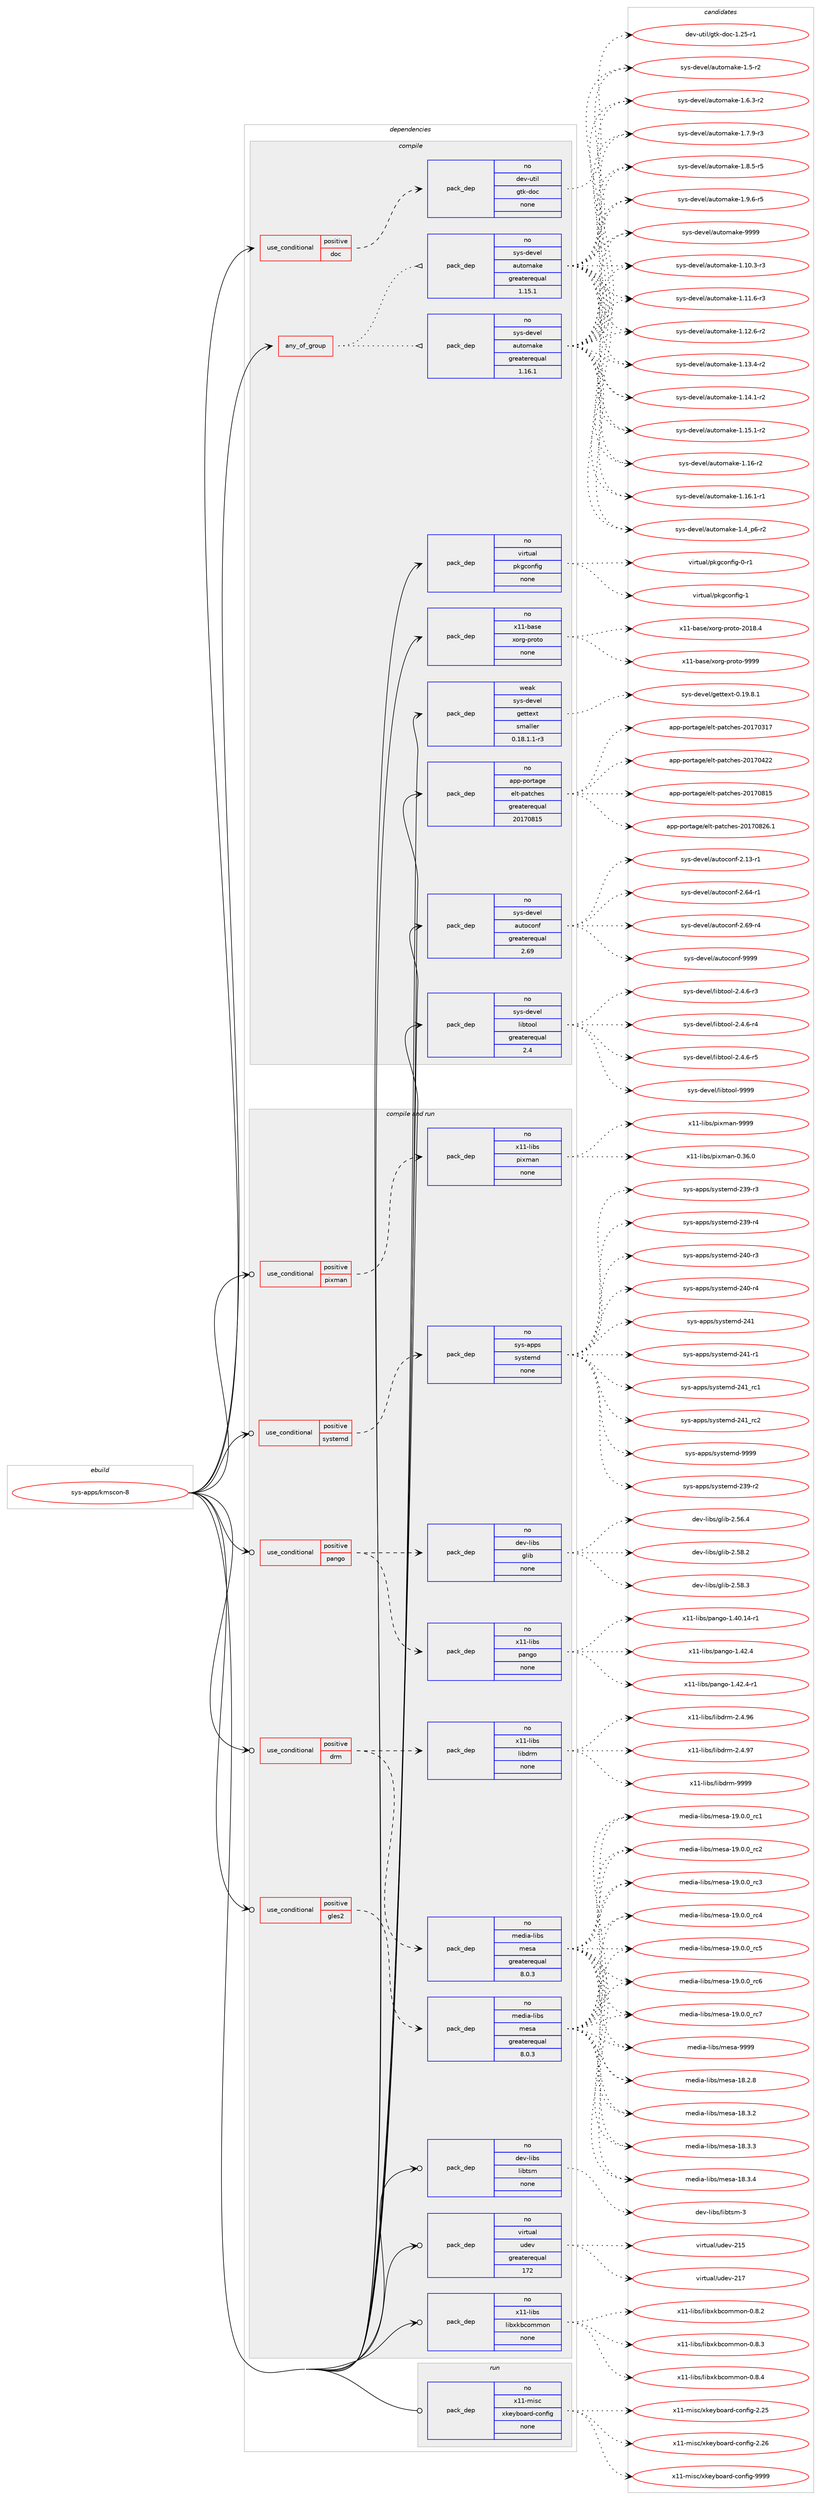 digraph prolog {

# *************
# Graph options
# *************

newrank=true;
concentrate=true;
compound=true;
graph [rankdir=LR,fontname=Helvetica,fontsize=10,ranksep=1.5];#, ranksep=2.5, nodesep=0.2];
edge  [arrowhead=vee];
node  [fontname=Helvetica,fontsize=10];

# **********
# The ebuild
# **********

subgraph cluster_leftcol {
color=gray;
rank=same;
label=<<i>ebuild</i>>;
id [label="sys-apps/kmscon-8", color=red, width=4, href="../sys-apps/kmscon-8.svg"];
}

# ****************
# The dependencies
# ****************

subgraph cluster_midcol {
color=gray;
label=<<i>dependencies</i>>;
subgraph cluster_compile {
fillcolor="#eeeeee";
style=filled;
label=<<i>compile</i>>;
subgraph any27129 {
dependency1712189 [label=<<TABLE BORDER="0" CELLBORDER="1" CELLSPACING="0" CELLPADDING="4"><TR><TD CELLPADDING="10">any_of_group</TD></TR></TABLE>>, shape=none, color=red];subgraph pack1227764 {
dependency1712190 [label=<<TABLE BORDER="0" CELLBORDER="1" CELLSPACING="0" CELLPADDING="4" WIDTH="220"><TR><TD ROWSPAN="6" CELLPADDING="30">pack_dep</TD></TR><TR><TD WIDTH="110">no</TD></TR><TR><TD>sys-devel</TD></TR><TR><TD>automake</TD></TR><TR><TD>greaterequal</TD></TR><TR><TD>1.16.1</TD></TR></TABLE>>, shape=none, color=blue];
}
dependency1712189:e -> dependency1712190:w [weight=20,style="dotted",arrowhead="oinv"];
subgraph pack1227765 {
dependency1712191 [label=<<TABLE BORDER="0" CELLBORDER="1" CELLSPACING="0" CELLPADDING="4" WIDTH="220"><TR><TD ROWSPAN="6" CELLPADDING="30">pack_dep</TD></TR><TR><TD WIDTH="110">no</TD></TR><TR><TD>sys-devel</TD></TR><TR><TD>automake</TD></TR><TR><TD>greaterequal</TD></TR><TR><TD>1.15.1</TD></TR></TABLE>>, shape=none, color=blue];
}
dependency1712189:e -> dependency1712191:w [weight=20,style="dotted",arrowhead="oinv"];
}
id:e -> dependency1712189:w [weight=20,style="solid",arrowhead="vee"];
subgraph cond456431 {
dependency1712192 [label=<<TABLE BORDER="0" CELLBORDER="1" CELLSPACING="0" CELLPADDING="4"><TR><TD ROWSPAN="3" CELLPADDING="10">use_conditional</TD></TR><TR><TD>positive</TD></TR><TR><TD>doc</TD></TR></TABLE>>, shape=none, color=red];
subgraph pack1227766 {
dependency1712193 [label=<<TABLE BORDER="0" CELLBORDER="1" CELLSPACING="0" CELLPADDING="4" WIDTH="220"><TR><TD ROWSPAN="6" CELLPADDING="30">pack_dep</TD></TR><TR><TD WIDTH="110">no</TD></TR><TR><TD>dev-util</TD></TR><TR><TD>gtk-doc</TD></TR><TR><TD>none</TD></TR><TR><TD></TD></TR></TABLE>>, shape=none, color=blue];
}
dependency1712192:e -> dependency1712193:w [weight=20,style="dashed",arrowhead="vee"];
}
id:e -> dependency1712192:w [weight=20,style="solid",arrowhead="vee"];
subgraph pack1227767 {
dependency1712194 [label=<<TABLE BORDER="0" CELLBORDER="1" CELLSPACING="0" CELLPADDING="4" WIDTH="220"><TR><TD ROWSPAN="6" CELLPADDING="30">pack_dep</TD></TR><TR><TD WIDTH="110">no</TD></TR><TR><TD>app-portage</TD></TR><TR><TD>elt-patches</TD></TR><TR><TD>greaterequal</TD></TR><TR><TD>20170815</TD></TR></TABLE>>, shape=none, color=blue];
}
id:e -> dependency1712194:w [weight=20,style="solid",arrowhead="vee"];
subgraph pack1227768 {
dependency1712195 [label=<<TABLE BORDER="0" CELLBORDER="1" CELLSPACING="0" CELLPADDING="4" WIDTH="220"><TR><TD ROWSPAN="6" CELLPADDING="30">pack_dep</TD></TR><TR><TD WIDTH="110">no</TD></TR><TR><TD>sys-devel</TD></TR><TR><TD>autoconf</TD></TR><TR><TD>greaterequal</TD></TR><TR><TD>2.69</TD></TR></TABLE>>, shape=none, color=blue];
}
id:e -> dependency1712195:w [weight=20,style="solid",arrowhead="vee"];
subgraph pack1227769 {
dependency1712196 [label=<<TABLE BORDER="0" CELLBORDER="1" CELLSPACING="0" CELLPADDING="4" WIDTH="220"><TR><TD ROWSPAN="6" CELLPADDING="30">pack_dep</TD></TR><TR><TD WIDTH="110">no</TD></TR><TR><TD>sys-devel</TD></TR><TR><TD>libtool</TD></TR><TR><TD>greaterequal</TD></TR><TR><TD>2.4</TD></TR></TABLE>>, shape=none, color=blue];
}
id:e -> dependency1712196:w [weight=20,style="solid",arrowhead="vee"];
subgraph pack1227770 {
dependency1712197 [label=<<TABLE BORDER="0" CELLBORDER="1" CELLSPACING="0" CELLPADDING="4" WIDTH="220"><TR><TD ROWSPAN="6" CELLPADDING="30">pack_dep</TD></TR><TR><TD WIDTH="110">no</TD></TR><TR><TD>virtual</TD></TR><TR><TD>pkgconfig</TD></TR><TR><TD>none</TD></TR><TR><TD></TD></TR></TABLE>>, shape=none, color=blue];
}
id:e -> dependency1712197:w [weight=20,style="solid",arrowhead="vee"];
subgraph pack1227771 {
dependency1712198 [label=<<TABLE BORDER="0" CELLBORDER="1" CELLSPACING="0" CELLPADDING="4" WIDTH="220"><TR><TD ROWSPAN="6" CELLPADDING="30">pack_dep</TD></TR><TR><TD WIDTH="110">no</TD></TR><TR><TD>x11-base</TD></TR><TR><TD>xorg-proto</TD></TR><TR><TD>none</TD></TR><TR><TD></TD></TR></TABLE>>, shape=none, color=blue];
}
id:e -> dependency1712198:w [weight=20,style="solid",arrowhead="vee"];
subgraph pack1227772 {
dependency1712199 [label=<<TABLE BORDER="0" CELLBORDER="1" CELLSPACING="0" CELLPADDING="4" WIDTH="220"><TR><TD ROWSPAN="6" CELLPADDING="30">pack_dep</TD></TR><TR><TD WIDTH="110">weak</TD></TR><TR><TD>sys-devel</TD></TR><TR><TD>gettext</TD></TR><TR><TD>smaller</TD></TR><TR><TD>0.18.1.1-r3</TD></TR></TABLE>>, shape=none, color=blue];
}
id:e -> dependency1712199:w [weight=20,style="solid",arrowhead="vee"];
}
subgraph cluster_compileandrun {
fillcolor="#eeeeee";
style=filled;
label=<<i>compile and run</i>>;
subgraph cond456432 {
dependency1712200 [label=<<TABLE BORDER="0" CELLBORDER="1" CELLSPACING="0" CELLPADDING="4"><TR><TD ROWSPAN="3" CELLPADDING="10">use_conditional</TD></TR><TR><TD>positive</TD></TR><TR><TD>drm</TD></TR></TABLE>>, shape=none, color=red];
subgraph pack1227773 {
dependency1712201 [label=<<TABLE BORDER="0" CELLBORDER="1" CELLSPACING="0" CELLPADDING="4" WIDTH="220"><TR><TD ROWSPAN="6" CELLPADDING="30">pack_dep</TD></TR><TR><TD WIDTH="110">no</TD></TR><TR><TD>x11-libs</TD></TR><TR><TD>libdrm</TD></TR><TR><TD>none</TD></TR><TR><TD></TD></TR></TABLE>>, shape=none, color=blue];
}
dependency1712200:e -> dependency1712201:w [weight=20,style="dashed",arrowhead="vee"];
subgraph pack1227774 {
dependency1712202 [label=<<TABLE BORDER="0" CELLBORDER="1" CELLSPACING="0" CELLPADDING="4" WIDTH="220"><TR><TD ROWSPAN="6" CELLPADDING="30">pack_dep</TD></TR><TR><TD WIDTH="110">no</TD></TR><TR><TD>media-libs</TD></TR><TR><TD>mesa</TD></TR><TR><TD>greaterequal</TD></TR><TR><TD>8.0.3</TD></TR></TABLE>>, shape=none, color=blue];
}
dependency1712200:e -> dependency1712202:w [weight=20,style="dashed",arrowhead="vee"];
}
id:e -> dependency1712200:w [weight=20,style="solid",arrowhead="odotvee"];
subgraph cond456433 {
dependency1712203 [label=<<TABLE BORDER="0" CELLBORDER="1" CELLSPACING="0" CELLPADDING="4"><TR><TD ROWSPAN="3" CELLPADDING="10">use_conditional</TD></TR><TR><TD>positive</TD></TR><TR><TD>gles2</TD></TR></TABLE>>, shape=none, color=red];
subgraph pack1227775 {
dependency1712204 [label=<<TABLE BORDER="0" CELLBORDER="1" CELLSPACING="0" CELLPADDING="4" WIDTH="220"><TR><TD ROWSPAN="6" CELLPADDING="30">pack_dep</TD></TR><TR><TD WIDTH="110">no</TD></TR><TR><TD>media-libs</TD></TR><TR><TD>mesa</TD></TR><TR><TD>greaterequal</TD></TR><TR><TD>8.0.3</TD></TR></TABLE>>, shape=none, color=blue];
}
dependency1712203:e -> dependency1712204:w [weight=20,style="dashed",arrowhead="vee"];
}
id:e -> dependency1712203:w [weight=20,style="solid",arrowhead="odotvee"];
subgraph cond456434 {
dependency1712205 [label=<<TABLE BORDER="0" CELLBORDER="1" CELLSPACING="0" CELLPADDING="4"><TR><TD ROWSPAN="3" CELLPADDING="10">use_conditional</TD></TR><TR><TD>positive</TD></TR><TR><TD>pango</TD></TR></TABLE>>, shape=none, color=red];
subgraph pack1227776 {
dependency1712206 [label=<<TABLE BORDER="0" CELLBORDER="1" CELLSPACING="0" CELLPADDING="4" WIDTH="220"><TR><TD ROWSPAN="6" CELLPADDING="30">pack_dep</TD></TR><TR><TD WIDTH="110">no</TD></TR><TR><TD>x11-libs</TD></TR><TR><TD>pango</TD></TR><TR><TD>none</TD></TR><TR><TD></TD></TR></TABLE>>, shape=none, color=blue];
}
dependency1712205:e -> dependency1712206:w [weight=20,style="dashed",arrowhead="vee"];
subgraph pack1227777 {
dependency1712207 [label=<<TABLE BORDER="0" CELLBORDER="1" CELLSPACING="0" CELLPADDING="4" WIDTH="220"><TR><TD ROWSPAN="6" CELLPADDING="30">pack_dep</TD></TR><TR><TD WIDTH="110">no</TD></TR><TR><TD>dev-libs</TD></TR><TR><TD>glib</TD></TR><TR><TD>none</TD></TR><TR><TD></TD></TR></TABLE>>, shape=none, color=blue];
}
dependency1712205:e -> dependency1712207:w [weight=20,style="dashed",arrowhead="vee"];
}
id:e -> dependency1712205:w [weight=20,style="solid",arrowhead="odotvee"];
subgraph cond456435 {
dependency1712208 [label=<<TABLE BORDER="0" CELLBORDER="1" CELLSPACING="0" CELLPADDING="4"><TR><TD ROWSPAN="3" CELLPADDING="10">use_conditional</TD></TR><TR><TD>positive</TD></TR><TR><TD>pixman</TD></TR></TABLE>>, shape=none, color=red];
subgraph pack1227778 {
dependency1712209 [label=<<TABLE BORDER="0" CELLBORDER="1" CELLSPACING="0" CELLPADDING="4" WIDTH="220"><TR><TD ROWSPAN="6" CELLPADDING="30">pack_dep</TD></TR><TR><TD WIDTH="110">no</TD></TR><TR><TD>x11-libs</TD></TR><TR><TD>pixman</TD></TR><TR><TD>none</TD></TR><TR><TD></TD></TR></TABLE>>, shape=none, color=blue];
}
dependency1712208:e -> dependency1712209:w [weight=20,style="dashed",arrowhead="vee"];
}
id:e -> dependency1712208:w [weight=20,style="solid",arrowhead="odotvee"];
subgraph cond456436 {
dependency1712210 [label=<<TABLE BORDER="0" CELLBORDER="1" CELLSPACING="0" CELLPADDING="4"><TR><TD ROWSPAN="3" CELLPADDING="10">use_conditional</TD></TR><TR><TD>positive</TD></TR><TR><TD>systemd</TD></TR></TABLE>>, shape=none, color=red];
subgraph pack1227779 {
dependency1712211 [label=<<TABLE BORDER="0" CELLBORDER="1" CELLSPACING="0" CELLPADDING="4" WIDTH="220"><TR><TD ROWSPAN="6" CELLPADDING="30">pack_dep</TD></TR><TR><TD WIDTH="110">no</TD></TR><TR><TD>sys-apps</TD></TR><TR><TD>systemd</TD></TR><TR><TD>none</TD></TR><TR><TD></TD></TR></TABLE>>, shape=none, color=blue];
}
dependency1712210:e -> dependency1712211:w [weight=20,style="dashed",arrowhead="vee"];
}
id:e -> dependency1712210:w [weight=20,style="solid",arrowhead="odotvee"];
subgraph pack1227780 {
dependency1712212 [label=<<TABLE BORDER="0" CELLBORDER="1" CELLSPACING="0" CELLPADDING="4" WIDTH="220"><TR><TD ROWSPAN="6" CELLPADDING="30">pack_dep</TD></TR><TR><TD WIDTH="110">no</TD></TR><TR><TD>dev-libs</TD></TR><TR><TD>libtsm</TD></TR><TR><TD>none</TD></TR><TR><TD></TD></TR></TABLE>>, shape=none, color=blue];
}
id:e -> dependency1712212:w [weight=20,style="solid",arrowhead="odotvee"];
subgraph pack1227781 {
dependency1712213 [label=<<TABLE BORDER="0" CELLBORDER="1" CELLSPACING="0" CELLPADDING="4" WIDTH="220"><TR><TD ROWSPAN="6" CELLPADDING="30">pack_dep</TD></TR><TR><TD WIDTH="110">no</TD></TR><TR><TD>virtual</TD></TR><TR><TD>udev</TD></TR><TR><TD>greaterequal</TD></TR><TR><TD>172</TD></TR></TABLE>>, shape=none, color=blue];
}
id:e -> dependency1712213:w [weight=20,style="solid",arrowhead="odotvee"];
subgraph pack1227782 {
dependency1712214 [label=<<TABLE BORDER="0" CELLBORDER="1" CELLSPACING="0" CELLPADDING="4" WIDTH="220"><TR><TD ROWSPAN="6" CELLPADDING="30">pack_dep</TD></TR><TR><TD WIDTH="110">no</TD></TR><TR><TD>x11-libs</TD></TR><TR><TD>libxkbcommon</TD></TR><TR><TD>none</TD></TR><TR><TD></TD></TR></TABLE>>, shape=none, color=blue];
}
id:e -> dependency1712214:w [weight=20,style="solid",arrowhead="odotvee"];
}
subgraph cluster_run {
fillcolor="#eeeeee";
style=filled;
label=<<i>run</i>>;
subgraph pack1227783 {
dependency1712215 [label=<<TABLE BORDER="0" CELLBORDER="1" CELLSPACING="0" CELLPADDING="4" WIDTH="220"><TR><TD ROWSPAN="6" CELLPADDING="30">pack_dep</TD></TR><TR><TD WIDTH="110">no</TD></TR><TR><TD>x11-misc</TD></TR><TR><TD>xkeyboard-config</TD></TR><TR><TD>none</TD></TR><TR><TD></TD></TR></TABLE>>, shape=none, color=blue];
}
id:e -> dependency1712215:w [weight=20,style="solid",arrowhead="odot"];
}
}

# **************
# The candidates
# **************

subgraph cluster_choices {
rank=same;
color=gray;
label=<<i>candidates</i>>;

subgraph choice1227764 {
color=black;
nodesep=1;
choice11512111545100101118101108479711711611110997107101454946494846514511451 [label="sys-devel/automake-1.10.3-r3", color=red, width=4,href="../sys-devel/automake-1.10.3-r3.svg"];
choice11512111545100101118101108479711711611110997107101454946494946544511451 [label="sys-devel/automake-1.11.6-r3", color=red, width=4,href="../sys-devel/automake-1.11.6-r3.svg"];
choice11512111545100101118101108479711711611110997107101454946495046544511450 [label="sys-devel/automake-1.12.6-r2", color=red, width=4,href="../sys-devel/automake-1.12.6-r2.svg"];
choice11512111545100101118101108479711711611110997107101454946495146524511450 [label="sys-devel/automake-1.13.4-r2", color=red, width=4,href="../sys-devel/automake-1.13.4-r2.svg"];
choice11512111545100101118101108479711711611110997107101454946495246494511450 [label="sys-devel/automake-1.14.1-r2", color=red, width=4,href="../sys-devel/automake-1.14.1-r2.svg"];
choice11512111545100101118101108479711711611110997107101454946495346494511450 [label="sys-devel/automake-1.15.1-r2", color=red, width=4,href="../sys-devel/automake-1.15.1-r2.svg"];
choice1151211154510010111810110847971171161111099710710145494649544511450 [label="sys-devel/automake-1.16-r2", color=red, width=4,href="../sys-devel/automake-1.16-r2.svg"];
choice11512111545100101118101108479711711611110997107101454946495446494511449 [label="sys-devel/automake-1.16.1-r1", color=red, width=4,href="../sys-devel/automake-1.16.1-r1.svg"];
choice115121115451001011181011084797117116111109971071014549465295112544511450 [label="sys-devel/automake-1.4_p6-r2", color=red, width=4,href="../sys-devel/automake-1.4_p6-r2.svg"];
choice11512111545100101118101108479711711611110997107101454946534511450 [label="sys-devel/automake-1.5-r2", color=red, width=4,href="../sys-devel/automake-1.5-r2.svg"];
choice115121115451001011181011084797117116111109971071014549465446514511450 [label="sys-devel/automake-1.6.3-r2", color=red, width=4,href="../sys-devel/automake-1.6.3-r2.svg"];
choice115121115451001011181011084797117116111109971071014549465546574511451 [label="sys-devel/automake-1.7.9-r3", color=red, width=4,href="../sys-devel/automake-1.7.9-r3.svg"];
choice115121115451001011181011084797117116111109971071014549465646534511453 [label="sys-devel/automake-1.8.5-r5", color=red, width=4,href="../sys-devel/automake-1.8.5-r5.svg"];
choice115121115451001011181011084797117116111109971071014549465746544511453 [label="sys-devel/automake-1.9.6-r5", color=red, width=4,href="../sys-devel/automake-1.9.6-r5.svg"];
choice115121115451001011181011084797117116111109971071014557575757 [label="sys-devel/automake-9999", color=red, width=4,href="../sys-devel/automake-9999.svg"];
dependency1712190:e -> choice11512111545100101118101108479711711611110997107101454946494846514511451:w [style=dotted,weight="100"];
dependency1712190:e -> choice11512111545100101118101108479711711611110997107101454946494946544511451:w [style=dotted,weight="100"];
dependency1712190:e -> choice11512111545100101118101108479711711611110997107101454946495046544511450:w [style=dotted,weight="100"];
dependency1712190:e -> choice11512111545100101118101108479711711611110997107101454946495146524511450:w [style=dotted,weight="100"];
dependency1712190:e -> choice11512111545100101118101108479711711611110997107101454946495246494511450:w [style=dotted,weight="100"];
dependency1712190:e -> choice11512111545100101118101108479711711611110997107101454946495346494511450:w [style=dotted,weight="100"];
dependency1712190:e -> choice1151211154510010111810110847971171161111099710710145494649544511450:w [style=dotted,weight="100"];
dependency1712190:e -> choice11512111545100101118101108479711711611110997107101454946495446494511449:w [style=dotted,weight="100"];
dependency1712190:e -> choice115121115451001011181011084797117116111109971071014549465295112544511450:w [style=dotted,weight="100"];
dependency1712190:e -> choice11512111545100101118101108479711711611110997107101454946534511450:w [style=dotted,weight="100"];
dependency1712190:e -> choice115121115451001011181011084797117116111109971071014549465446514511450:w [style=dotted,weight="100"];
dependency1712190:e -> choice115121115451001011181011084797117116111109971071014549465546574511451:w [style=dotted,weight="100"];
dependency1712190:e -> choice115121115451001011181011084797117116111109971071014549465646534511453:w [style=dotted,weight="100"];
dependency1712190:e -> choice115121115451001011181011084797117116111109971071014549465746544511453:w [style=dotted,weight="100"];
dependency1712190:e -> choice115121115451001011181011084797117116111109971071014557575757:w [style=dotted,weight="100"];
}
subgraph choice1227765 {
color=black;
nodesep=1;
choice11512111545100101118101108479711711611110997107101454946494846514511451 [label="sys-devel/automake-1.10.3-r3", color=red, width=4,href="../sys-devel/automake-1.10.3-r3.svg"];
choice11512111545100101118101108479711711611110997107101454946494946544511451 [label="sys-devel/automake-1.11.6-r3", color=red, width=4,href="../sys-devel/automake-1.11.6-r3.svg"];
choice11512111545100101118101108479711711611110997107101454946495046544511450 [label="sys-devel/automake-1.12.6-r2", color=red, width=4,href="../sys-devel/automake-1.12.6-r2.svg"];
choice11512111545100101118101108479711711611110997107101454946495146524511450 [label="sys-devel/automake-1.13.4-r2", color=red, width=4,href="../sys-devel/automake-1.13.4-r2.svg"];
choice11512111545100101118101108479711711611110997107101454946495246494511450 [label="sys-devel/automake-1.14.1-r2", color=red, width=4,href="../sys-devel/automake-1.14.1-r2.svg"];
choice11512111545100101118101108479711711611110997107101454946495346494511450 [label="sys-devel/automake-1.15.1-r2", color=red, width=4,href="../sys-devel/automake-1.15.1-r2.svg"];
choice1151211154510010111810110847971171161111099710710145494649544511450 [label="sys-devel/automake-1.16-r2", color=red, width=4,href="../sys-devel/automake-1.16-r2.svg"];
choice11512111545100101118101108479711711611110997107101454946495446494511449 [label="sys-devel/automake-1.16.1-r1", color=red, width=4,href="../sys-devel/automake-1.16.1-r1.svg"];
choice115121115451001011181011084797117116111109971071014549465295112544511450 [label="sys-devel/automake-1.4_p6-r2", color=red, width=4,href="../sys-devel/automake-1.4_p6-r2.svg"];
choice11512111545100101118101108479711711611110997107101454946534511450 [label="sys-devel/automake-1.5-r2", color=red, width=4,href="../sys-devel/automake-1.5-r2.svg"];
choice115121115451001011181011084797117116111109971071014549465446514511450 [label="sys-devel/automake-1.6.3-r2", color=red, width=4,href="../sys-devel/automake-1.6.3-r2.svg"];
choice115121115451001011181011084797117116111109971071014549465546574511451 [label="sys-devel/automake-1.7.9-r3", color=red, width=4,href="../sys-devel/automake-1.7.9-r3.svg"];
choice115121115451001011181011084797117116111109971071014549465646534511453 [label="sys-devel/automake-1.8.5-r5", color=red, width=4,href="../sys-devel/automake-1.8.5-r5.svg"];
choice115121115451001011181011084797117116111109971071014549465746544511453 [label="sys-devel/automake-1.9.6-r5", color=red, width=4,href="../sys-devel/automake-1.9.6-r5.svg"];
choice115121115451001011181011084797117116111109971071014557575757 [label="sys-devel/automake-9999", color=red, width=4,href="../sys-devel/automake-9999.svg"];
dependency1712191:e -> choice11512111545100101118101108479711711611110997107101454946494846514511451:w [style=dotted,weight="100"];
dependency1712191:e -> choice11512111545100101118101108479711711611110997107101454946494946544511451:w [style=dotted,weight="100"];
dependency1712191:e -> choice11512111545100101118101108479711711611110997107101454946495046544511450:w [style=dotted,weight="100"];
dependency1712191:e -> choice11512111545100101118101108479711711611110997107101454946495146524511450:w [style=dotted,weight="100"];
dependency1712191:e -> choice11512111545100101118101108479711711611110997107101454946495246494511450:w [style=dotted,weight="100"];
dependency1712191:e -> choice11512111545100101118101108479711711611110997107101454946495346494511450:w [style=dotted,weight="100"];
dependency1712191:e -> choice1151211154510010111810110847971171161111099710710145494649544511450:w [style=dotted,weight="100"];
dependency1712191:e -> choice11512111545100101118101108479711711611110997107101454946495446494511449:w [style=dotted,weight="100"];
dependency1712191:e -> choice115121115451001011181011084797117116111109971071014549465295112544511450:w [style=dotted,weight="100"];
dependency1712191:e -> choice11512111545100101118101108479711711611110997107101454946534511450:w [style=dotted,weight="100"];
dependency1712191:e -> choice115121115451001011181011084797117116111109971071014549465446514511450:w [style=dotted,weight="100"];
dependency1712191:e -> choice115121115451001011181011084797117116111109971071014549465546574511451:w [style=dotted,weight="100"];
dependency1712191:e -> choice115121115451001011181011084797117116111109971071014549465646534511453:w [style=dotted,weight="100"];
dependency1712191:e -> choice115121115451001011181011084797117116111109971071014549465746544511453:w [style=dotted,weight="100"];
dependency1712191:e -> choice115121115451001011181011084797117116111109971071014557575757:w [style=dotted,weight="100"];
}
subgraph choice1227766 {
color=black;
nodesep=1;
choice1001011184511711610510847103116107451001119945494650534511449 [label="dev-util/gtk-doc-1.25-r1", color=red, width=4,href="../dev-util/gtk-doc-1.25-r1.svg"];
dependency1712193:e -> choice1001011184511711610510847103116107451001119945494650534511449:w [style=dotted,weight="100"];
}
subgraph choice1227767 {
color=black;
nodesep=1;
choice97112112451121111141169710310147101108116451129711699104101115455048495548514955 [label="app-portage/elt-patches-20170317", color=red, width=4,href="../app-portage/elt-patches-20170317.svg"];
choice97112112451121111141169710310147101108116451129711699104101115455048495548525050 [label="app-portage/elt-patches-20170422", color=red, width=4,href="../app-portage/elt-patches-20170422.svg"];
choice97112112451121111141169710310147101108116451129711699104101115455048495548564953 [label="app-portage/elt-patches-20170815", color=red, width=4,href="../app-portage/elt-patches-20170815.svg"];
choice971121124511211111411697103101471011081164511297116991041011154550484955485650544649 [label="app-portage/elt-patches-20170826.1", color=red, width=4,href="../app-portage/elt-patches-20170826.1.svg"];
dependency1712194:e -> choice97112112451121111141169710310147101108116451129711699104101115455048495548514955:w [style=dotted,weight="100"];
dependency1712194:e -> choice97112112451121111141169710310147101108116451129711699104101115455048495548525050:w [style=dotted,weight="100"];
dependency1712194:e -> choice97112112451121111141169710310147101108116451129711699104101115455048495548564953:w [style=dotted,weight="100"];
dependency1712194:e -> choice971121124511211111411697103101471011081164511297116991041011154550484955485650544649:w [style=dotted,weight="100"];
}
subgraph choice1227768 {
color=black;
nodesep=1;
choice1151211154510010111810110847971171161119911111010245504649514511449 [label="sys-devel/autoconf-2.13-r1", color=red, width=4,href="../sys-devel/autoconf-2.13-r1.svg"];
choice1151211154510010111810110847971171161119911111010245504654524511449 [label="sys-devel/autoconf-2.64-r1", color=red, width=4,href="../sys-devel/autoconf-2.64-r1.svg"];
choice1151211154510010111810110847971171161119911111010245504654574511452 [label="sys-devel/autoconf-2.69-r4", color=red, width=4,href="../sys-devel/autoconf-2.69-r4.svg"];
choice115121115451001011181011084797117116111991111101024557575757 [label="sys-devel/autoconf-9999", color=red, width=4,href="../sys-devel/autoconf-9999.svg"];
dependency1712195:e -> choice1151211154510010111810110847971171161119911111010245504649514511449:w [style=dotted,weight="100"];
dependency1712195:e -> choice1151211154510010111810110847971171161119911111010245504654524511449:w [style=dotted,weight="100"];
dependency1712195:e -> choice1151211154510010111810110847971171161119911111010245504654574511452:w [style=dotted,weight="100"];
dependency1712195:e -> choice115121115451001011181011084797117116111991111101024557575757:w [style=dotted,weight="100"];
}
subgraph choice1227769 {
color=black;
nodesep=1;
choice1151211154510010111810110847108105981161111111084550465246544511451 [label="sys-devel/libtool-2.4.6-r3", color=red, width=4,href="../sys-devel/libtool-2.4.6-r3.svg"];
choice1151211154510010111810110847108105981161111111084550465246544511452 [label="sys-devel/libtool-2.4.6-r4", color=red, width=4,href="../sys-devel/libtool-2.4.6-r4.svg"];
choice1151211154510010111810110847108105981161111111084550465246544511453 [label="sys-devel/libtool-2.4.6-r5", color=red, width=4,href="../sys-devel/libtool-2.4.6-r5.svg"];
choice1151211154510010111810110847108105981161111111084557575757 [label="sys-devel/libtool-9999", color=red, width=4,href="../sys-devel/libtool-9999.svg"];
dependency1712196:e -> choice1151211154510010111810110847108105981161111111084550465246544511451:w [style=dotted,weight="100"];
dependency1712196:e -> choice1151211154510010111810110847108105981161111111084550465246544511452:w [style=dotted,weight="100"];
dependency1712196:e -> choice1151211154510010111810110847108105981161111111084550465246544511453:w [style=dotted,weight="100"];
dependency1712196:e -> choice1151211154510010111810110847108105981161111111084557575757:w [style=dotted,weight="100"];
}
subgraph choice1227770 {
color=black;
nodesep=1;
choice11810511411611797108471121071039911111010210510345484511449 [label="virtual/pkgconfig-0-r1", color=red, width=4,href="../virtual/pkgconfig-0-r1.svg"];
choice1181051141161179710847112107103991111101021051034549 [label="virtual/pkgconfig-1", color=red, width=4,href="../virtual/pkgconfig-1.svg"];
dependency1712197:e -> choice11810511411611797108471121071039911111010210510345484511449:w [style=dotted,weight="100"];
dependency1712197:e -> choice1181051141161179710847112107103991111101021051034549:w [style=dotted,weight="100"];
}
subgraph choice1227771 {
color=black;
nodesep=1;
choice1204949459897115101471201111141034511211411111611145504849564652 [label="x11-base/xorg-proto-2018.4", color=red, width=4,href="../x11-base/xorg-proto-2018.4.svg"];
choice120494945989711510147120111114103451121141111161114557575757 [label="x11-base/xorg-proto-9999", color=red, width=4,href="../x11-base/xorg-proto-9999.svg"];
dependency1712198:e -> choice1204949459897115101471201111141034511211411111611145504849564652:w [style=dotted,weight="100"];
dependency1712198:e -> choice120494945989711510147120111114103451121141111161114557575757:w [style=dotted,weight="100"];
}
subgraph choice1227772 {
color=black;
nodesep=1;
choice1151211154510010111810110847103101116116101120116454846495746564649 [label="sys-devel/gettext-0.19.8.1", color=red, width=4,href="../sys-devel/gettext-0.19.8.1.svg"];
dependency1712199:e -> choice1151211154510010111810110847103101116116101120116454846495746564649:w [style=dotted,weight="100"];
}
subgraph choice1227773 {
color=black;
nodesep=1;
choice12049494510810598115471081059810011410945504652465754 [label="x11-libs/libdrm-2.4.96", color=red, width=4,href="../x11-libs/libdrm-2.4.96.svg"];
choice12049494510810598115471081059810011410945504652465755 [label="x11-libs/libdrm-2.4.97", color=red, width=4,href="../x11-libs/libdrm-2.4.97.svg"];
choice1204949451081059811547108105981001141094557575757 [label="x11-libs/libdrm-9999", color=red, width=4,href="../x11-libs/libdrm-9999.svg"];
dependency1712201:e -> choice12049494510810598115471081059810011410945504652465754:w [style=dotted,weight="100"];
dependency1712201:e -> choice12049494510810598115471081059810011410945504652465755:w [style=dotted,weight="100"];
dependency1712201:e -> choice1204949451081059811547108105981001141094557575757:w [style=dotted,weight="100"];
}
subgraph choice1227774 {
color=black;
nodesep=1;
choice109101100105974510810598115471091011159745495646504656 [label="media-libs/mesa-18.2.8", color=red, width=4,href="../media-libs/mesa-18.2.8.svg"];
choice109101100105974510810598115471091011159745495646514650 [label="media-libs/mesa-18.3.2", color=red, width=4,href="../media-libs/mesa-18.3.2.svg"];
choice109101100105974510810598115471091011159745495646514651 [label="media-libs/mesa-18.3.3", color=red, width=4,href="../media-libs/mesa-18.3.3.svg"];
choice109101100105974510810598115471091011159745495646514652 [label="media-libs/mesa-18.3.4", color=red, width=4,href="../media-libs/mesa-18.3.4.svg"];
choice109101100105974510810598115471091011159745495746484648951149949 [label="media-libs/mesa-19.0.0_rc1", color=red, width=4,href="../media-libs/mesa-19.0.0_rc1.svg"];
choice109101100105974510810598115471091011159745495746484648951149950 [label="media-libs/mesa-19.0.0_rc2", color=red, width=4,href="../media-libs/mesa-19.0.0_rc2.svg"];
choice109101100105974510810598115471091011159745495746484648951149951 [label="media-libs/mesa-19.0.0_rc3", color=red, width=4,href="../media-libs/mesa-19.0.0_rc3.svg"];
choice109101100105974510810598115471091011159745495746484648951149952 [label="media-libs/mesa-19.0.0_rc4", color=red, width=4,href="../media-libs/mesa-19.0.0_rc4.svg"];
choice109101100105974510810598115471091011159745495746484648951149953 [label="media-libs/mesa-19.0.0_rc5", color=red, width=4,href="../media-libs/mesa-19.0.0_rc5.svg"];
choice109101100105974510810598115471091011159745495746484648951149954 [label="media-libs/mesa-19.0.0_rc6", color=red, width=4,href="../media-libs/mesa-19.0.0_rc6.svg"];
choice109101100105974510810598115471091011159745495746484648951149955 [label="media-libs/mesa-19.0.0_rc7", color=red, width=4,href="../media-libs/mesa-19.0.0_rc7.svg"];
choice10910110010597451081059811547109101115974557575757 [label="media-libs/mesa-9999", color=red, width=4,href="../media-libs/mesa-9999.svg"];
dependency1712202:e -> choice109101100105974510810598115471091011159745495646504656:w [style=dotted,weight="100"];
dependency1712202:e -> choice109101100105974510810598115471091011159745495646514650:w [style=dotted,weight="100"];
dependency1712202:e -> choice109101100105974510810598115471091011159745495646514651:w [style=dotted,weight="100"];
dependency1712202:e -> choice109101100105974510810598115471091011159745495646514652:w [style=dotted,weight="100"];
dependency1712202:e -> choice109101100105974510810598115471091011159745495746484648951149949:w [style=dotted,weight="100"];
dependency1712202:e -> choice109101100105974510810598115471091011159745495746484648951149950:w [style=dotted,weight="100"];
dependency1712202:e -> choice109101100105974510810598115471091011159745495746484648951149951:w [style=dotted,weight="100"];
dependency1712202:e -> choice109101100105974510810598115471091011159745495746484648951149952:w [style=dotted,weight="100"];
dependency1712202:e -> choice109101100105974510810598115471091011159745495746484648951149953:w [style=dotted,weight="100"];
dependency1712202:e -> choice109101100105974510810598115471091011159745495746484648951149954:w [style=dotted,weight="100"];
dependency1712202:e -> choice109101100105974510810598115471091011159745495746484648951149955:w [style=dotted,weight="100"];
dependency1712202:e -> choice10910110010597451081059811547109101115974557575757:w [style=dotted,weight="100"];
}
subgraph choice1227775 {
color=black;
nodesep=1;
choice109101100105974510810598115471091011159745495646504656 [label="media-libs/mesa-18.2.8", color=red, width=4,href="../media-libs/mesa-18.2.8.svg"];
choice109101100105974510810598115471091011159745495646514650 [label="media-libs/mesa-18.3.2", color=red, width=4,href="../media-libs/mesa-18.3.2.svg"];
choice109101100105974510810598115471091011159745495646514651 [label="media-libs/mesa-18.3.3", color=red, width=4,href="../media-libs/mesa-18.3.3.svg"];
choice109101100105974510810598115471091011159745495646514652 [label="media-libs/mesa-18.3.4", color=red, width=4,href="../media-libs/mesa-18.3.4.svg"];
choice109101100105974510810598115471091011159745495746484648951149949 [label="media-libs/mesa-19.0.0_rc1", color=red, width=4,href="../media-libs/mesa-19.0.0_rc1.svg"];
choice109101100105974510810598115471091011159745495746484648951149950 [label="media-libs/mesa-19.0.0_rc2", color=red, width=4,href="../media-libs/mesa-19.0.0_rc2.svg"];
choice109101100105974510810598115471091011159745495746484648951149951 [label="media-libs/mesa-19.0.0_rc3", color=red, width=4,href="../media-libs/mesa-19.0.0_rc3.svg"];
choice109101100105974510810598115471091011159745495746484648951149952 [label="media-libs/mesa-19.0.0_rc4", color=red, width=4,href="../media-libs/mesa-19.0.0_rc4.svg"];
choice109101100105974510810598115471091011159745495746484648951149953 [label="media-libs/mesa-19.0.0_rc5", color=red, width=4,href="../media-libs/mesa-19.0.0_rc5.svg"];
choice109101100105974510810598115471091011159745495746484648951149954 [label="media-libs/mesa-19.0.0_rc6", color=red, width=4,href="../media-libs/mesa-19.0.0_rc6.svg"];
choice109101100105974510810598115471091011159745495746484648951149955 [label="media-libs/mesa-19.0.0_rc7", color=red, width=4,href="../media-libs/mesa-19.0.0_rc7.svg"];
choice10910110010597451081059811547109101115974557575757 [label="media-libs/mesa-9999", color=red, width=4,href="../media-libs/mesa-9999.svg"];
dependency1712204:e -> choice109101100105974510810598115471091011159745495646504656:w [style=dotted,weight="100"];
dependency1712204:e -> choice109101100105974510810598115471091011159745495646514650:w [style=dotted,weight="100"];
dependency1712204:e -> choice109101100105974510810598115471091011159745495646514651:w [style=dotted,weight="100"];
dependency1712204:e -> choice109101100105974510810598115471091011159745495646514652:w [style=dotted,weight="100"];
dependency1712204:e -> choice109101100105974510810598115471091011159745495746484648951149949:w [style=dotted,weight="100"];
dependency1712204:e -> choice109101100105974510810598115471091011159745495746484648951149950:w [style=dotted,weight="100"];
dependency1712204:e -> choice109101100105974510810598115471091011159745495746484648951149951:w [style=dotted,weight="100"];
dependency1712204:e -> choice109101100105974510810598115471091011159745495746484648951149952:w [style=dotted,weight="100"];
dependency1712204:e -> choice109101100105974510810598115471091011159745495746484648951149953:w [style=dotted,weight="100"];
dependency1712204:e -> choice109101100105974510810598115471091011159745495746484648951149954:w [style=dotted,weight="100"];
dependency1712204:e -> choice109101100105974510810598115471091011159745495746484648951149955:w [style=dotted,weight="100"];
dependency1712204:e -> choice10910110010597451081059811547109101115974557575757:w [style=dotted,weight="100"];
}
subgraph choice1227776 {
color=black;
nodesep=1;
choice12049494510810598115471129711010311145494652484649524511449 [label="x11-libs/pango-1.40.14-r1", color=red, width=4,href="../x11-libs/pango-1.40.14-r1.svg"];
choice12049494510810598115471129711010311145494652504652 [label="x11-libs/pango-1.42.4", color=red, width=4,href="../x11-libs/pango-1.42.4.svg"];
choice120494945108105981154711297110103111454946525046524511449 [label="x11-libs/pango-1.42.4-r1", color=red, width=4,href="../x11-libs/pango-1.42.4-r1.svg"];
dependency1712206:e -> choice12049494510810598115471129711010311145494652484649524511449:w [style=dotted,weight="100"];
dependency1712206:e -> choice12049494510810598115471129711010311145494652504652:w [style=dotted,weight="100"];
dependency1712206:e -> choice120494945108105981154711297110103111454946525046524511449:w [style=dotted,weight="100"];
}
subgraph choice1227777 {
color=black;
nodesep=1;
choice1001011184510810598115471031081059845504653544652 [label="dev-libs/glib-2.56.4", color=red, width=4,href="../dev-libs/glib-2.56.4.svg"];
choice1001011184510810598115471031081059845504653564650 [label="dev-libs/glib-2.58.2", color=red, width=4,href="../dev-libs/glib-2.58.2.svg"];
choice1001011184510810598115471031081059845504653564651 [label="dev-libs/glib-2.58.3", color=red, width=4,href="../dev-libs/glib-2.58.3.svg"];
dependency1712207:e -> choice1001011184510810598115471031081059845504653544652:w [style=dotted,weight="100"];
dependency1712207:e -> choice1001011184510810598115471031081059845504653564650:w [style=dotted,weight="100"];
dependency1712207:e -> choice1001011184510810598115471031081059845504653564651:w [style=dotted,weight="100"];
}
subgraph choice1227778 {
color=black;
nodesep=1;
choice12049494510810598115471121051201099711045484651544648 [label="x11-libs/pixman-0.36.0", color=red, width=4,href="../x11-libs/pixman-0.36.0.svg"];
choice1204949451081059811547112105120109971104557575757 [label="x11-libs/pixman-9999", color=red, width=4,href="../x11-libs/pixman-9999.svg"];
dependency1712209:e -> choice12049494510810598115471121051201099711045484651544648:w [style=dotted,weight="100"];
dependency1712209:e -> choice1204949451081059811547112105120109971104557575757:w [style=dotted,weight="100"];
}
subgraph choice1227779 {
color=black;
nodesep=1;
choice115121115459711211211547115121115116101109100455051574511450 [label="sys-apps/systemd-239-r2", color=red, width=4,href="../sys-apps/systemd-239-r2.svg"];
choice115121115459711211211547115121115116101109100455051574511451 [label="sys-apps/systemd-239-r3", color=red, width=4,href="../sys-apps/systemd-239-r3.svg"];
choice115121115459711211211547115121115116101109100455051574511452 [label="sys-apps/systemd-239-r4", color=red, width=4,href="../sys-apps/systemd-239-r4.svg"];
choice115121115459711211211547115121115116101109100455052484511451 [label="sys-apps/systemd-240-r3", color=red, width=4,href="../sys-apps/systemd-240-r3.svg"];
choice115121115459711211211547115121115116101109100455052484511452 [label="sys-apps/systemd-240-r4", color=red, width=4,href="../sys-apps/systemd-240-r4.svg"];
choice11512111545971121121154711512111511610110910045505249 [label="sys-apps/systemd-241", color=red, width=4,href="../sys-apps/systemd-241.svg"];
choice115121115459711211211547115121115116101109100455052494511449 [label="sys-apps/systemd-241-r1", color=red, width=4,href="../sys-apps/systemd-241-r1.svg"];
choice11512111545971121121154711512111511610110910045505249951149949 [label="sys-apps/systemd-241_rc1", color=red, width=4,href="../sys-apps/systemd-241_rc1.svg"];
choice11512111545971121121154711512111511610110910045505249951149950 [label="sys-apps/systemd-241_rc2", color=red, width=4,href="../sys-apps/systemd-241_rc2.svg"];
choice1151211154597112112115471151211151161011091004557575757 [label="sys-apps/systemd-9999", color=red, width=4,href="../sys-apps/systemd-9999.svg"];
dependency1712211:e -> choice115121115459711211211547115121115116101109100455051574511450:w [style=dotted,weight="100"];
dependency1712211:e -> choice115121115459711211211547115121115116101109100455051574511451:w [style=dotted,weight="100"];
dependency1712211:e -> choice115121115459711211211547115121115116101109100455051574511452:w [style=dotted,weight="100"];
dependency1712211:e -> choice115121115459711211211547115121115116101109100455052484511451:w [style=dotted,weight="100"];
dependency1712211:e -> choice115121115459711211211547115121115116101109100455052484511452:w [style=dotted,weight="100"];
dependency1712211:e -> choice11512111545971121121154711512111511610110910045505249:w [style=dotted,weight="100"];
dependency1712211:e -> choice115121115459711211211547115121115116101109100455052494511449:w [style=dotted,weight="100"];
dependency1712211:e -> choice11512111545971121121154711512111511610110910045505249951149949:w [style=dotted,weight="100"];
dependency1712211:e -> choice11512111545971121121154711512111511610110910045505249951149950:w [style=dotted,weight="100"];
dependency1712211:e -> choice1151211154597112112115471151211151161011091004557575757:w [style=dotted,weight="100"];
}
subgraph choice1227780 {
color=black;
nodesep=1;
choice100101118451081059811547108105981161151094551 [label="dev-libs/libtsm-3", color=red, width=4,href="../dev-libs/libtsm-3.svg"];
dependency1712212:e -> choice100101118451081059811547108105981161151094551:w [style=dotted,weight="100"];
}
subgraph choice1227781 {
color=black;
nodesep=1;
choice118105114116117971084711710010111845504953 [label="virtual/udev-215", color=red, width=4,href="../virtual/udev-215.svg"];
choice118105114116117971084711710010111845504955 [label="virtual/udev-217", color=red, width=4,href="../virtual/udev-217.svg"];
dependency1712213:e -> choice118105114116117971084711710010111845504953:w [style=dotted,weight="100"];
dependency1712213:e -> choice118105114116117971084711710010111845504955:w [style=dotted,weight="100"];
}
subgraph choice1227782 {
color=black;
nodesep=1;
choice1204949451081059811547108105981201079899111109109111110454846564650 [label="x11-libs/libxkbcommon-0.8.2", color=red, width=4,href="../x11-libs/libxkbcommon-0.8.2.svg"];
choice1204949451081059811547108105981201079899111109109111110454846564651 [label="x11-libs/libxkbcommon-0.8.3", color=red, width=4,href="../x11-libs/libxkbcommon-0.8.3.svg"];
choice1204949451081059811547108105981201079899111109109111110454846564652 [label="x11-libs/libxkbcommon-0.8.4", color=red, width=4,href="../x11-libs/libxkbcommon-0.8.4.svg"];
dependency1712214:e -> choice1204949451081059811547108105981201079899111109109111110454846564650:w [style=dotted,weight="100"];
dependency1712214:e -> choice1204949451081059811547108105981201079899111109109111110454846564651:w [style=dotted,weight="100"];
dependency1712214:e -> choice1204949451081059811547108105981201079899111109109111110454846564652:w [style=dotted,weight="100"];
}
subgraph choice1227783 {
color=black;
nodesep=1;
choice1204949451091051159947120107101121981119711410045991111101021051034550465053 [label="x11-misc/xkeyboard-config-2.25", color=red, width=4,href="../x11-misc/xkeyboard-config-2.25.svg"];
choice1204949451091051159947120107101121981119711410045991111101021051034550465054 [label="x11-misc/xkeyboard-config-2.26", color=red, width=4,href="../x11-misc/xkeyboard-config-2.26.svg"];
choice1204949451091051159947120107101121981119711410045991111101021051034557575757 [label="x11-misc/xkeyboard-config-9999", color=red, width=4,href="../x11-misc/xkeyboard-config-9999.svg"];
dependency1712215:e -> choice1204949451091051159947120107101121981119711410045991111101021051034550465053:w [style=dotted,weight="100"];
dependency1712215:e -> choice1204949451091051159947120107101121981119711410045991111101021051034550465054:w [style=dotted,weight="100"];
dependency1712215:e -> choice1204949451091051159947120107101121981119711410045991111101021051034557575757:w [style=dotted,weight="100"];
}
}

}
